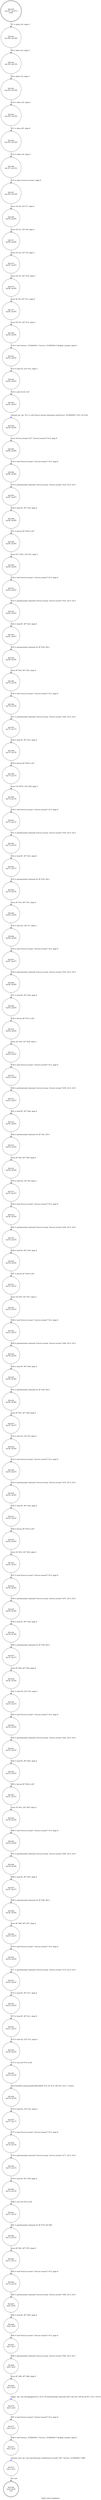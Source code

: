 digraph rdpdr_send_completion {
label="rdpdr_send_completion"
51358 [label="N51358\n(rp:0, ep:0)\nexit", shape="doublecircle"]
51359 [label="N51359\n(rp:107, ep:107)\nentry", shape="doublecircle"]
51359 -> 51361 [label="%7 = alloca i32, align 4"]
51361 [label="N51361\n(rp:106, ep:106)", shape="circle"]
51361 -> 51362 [label="%8 = alloca i32, align 4"]
51362 [label="N51362\n(rp:105, ep:105)", shape="circle"]
51362 -> 51363 [label="%9 = alloca i32, align 4"]
51363 [label="N51363\n(rp:104, ep:104)", shape="circle"]
51363 -> 51364 [label="%10 = alloca i32, align 4"]
51364 [label="N51364\n(rp:103, ep:103)", shape="circle"]
51364 -> 51365 [label="%11 = alloca i8*, align 8"]
51365 [label="N51365\n(rp:102, ep:102)", shape="circle"]
51365 -> 51366 [label="%12 = alloca i32, align 4"]
51366 [label="N51366\n(rp:101, ep:101)", shape="circle"]
51366 -> 51367 [label="%13 = alloca %struct.stream*, align 8"]
51367 [label="N51367\n(rp:100, ep:100)", shape="circle"]
51367 -> 51369 [label="store i32 %0, i32* %7, align 4"]
51369 [label="N51369\n(rp:99, ep:99)", shape="circle"]
51369 -> 51371 [label="store i32 %1, i32* %8, align 4"]
51371 [label="N51371\n(rp:98, ep:98)", shape="circle"]
51371 -> 51373 [label="store i32 %2, i32* %9, align 4"]
51373 [label="N51373\n(rp:97, ep:97)", shape="circle"]
51373 -> 51375 [label="store i32 %3, i32* %10, align 4"]
51375 [label="N51375\n(rp:96, ep:96)", shape="circle"]
51375 -> 51377 [label="store i8* %4, i8** %11, align 8"]
51377 [label="N51377\n(rp:95, ep:95)", shape="circle"]
51377 -> 51380 [label="store i32 %5, i32* %12, align 4"]
51380 [label="N51380\n(rp:94, ep:94)", shape="circle"]
51380 -> 51381 [label="%14 = load %struct._VCHANNEL*, %struct._VCHANNEL** @rdpdr_channel, align 8"]
51381 [label="N51381\n(rp:93, ep:93)", shape="circle"]
51381 -> 51382 [label="%15 = load i32, i32* %12, align 4"]
51382 [label="N51382\n(rp:92, ep:92)", shape="circle"]
51382 -> 51383 [label="%16 = add i32 20, %15"]
51383 [label="N51383\n(rp:91, ep:91)", shape="circle"]
51383 -> 51384 [label="channel_init --@-- %17 = call %struct.stream* @channel_init(%struct._VCHANNEL* %14, i32 %16)", style="dashed", color="blue"]
51384 [label="N51384\n(rp:90, ep:90)", shape="circle"]
51384 -> 51385 [label="store %struct.stream* %17, %struct.stream** %13, align 8"]
51385 [label="N51385\n(rp:89, ep:89)", shape="circle"]
51385 -> 51386 [label="%18 = load %struct.stream*, %struct.stream** %13, align 8"]
51386 [label="N51386\n(rp:88, ep:88)", shape="circle"]
51386 -> 51387 [label="%19 = getelementptr inbounds %struct.stream, %struct.stream* %18, i32 0, i32 0"]
51387 [label="N51387\n(rp:87, ep:87)", shape="circle"]
51387 -> 51388 [label="%20 = load i8*, i8** %19, align 8"]
51388 [label="N51388\n(rp:86, ep:86)", shape="circle"]
51388 -> 51389 [label="%21 = bitcast i8* %20 to i16*"]
51389 [label="N51389\n(rp:85, ep:85)", shape="circle"]
51389 -> 51390 [label="store i16 17522, i16* %21, align 2"]
51390 [label="N51390\n(rp:84, ep:84)", shape="circle"]
51390 -> 51391 [label="%22 = load %struct.stream*, %struct.stream** %13, align 8"]
51391 [label="N51391\n(rp:83, ep:83)", shape="circle"]
51391 -> 51392 [label="%23 = getelementptr inbounds %struct.stream, %struct.stream* %22, i32 0, i32 0"]
51392 [label="N51392\n(rp:82, ep:82)", shape="circle"]
51392 -> 51393 [label="%24 = load i8*, i8** %23, align 8"]
51393 [label="N51393\n(rp:81, ep:81)", shape="circle"]
51393 -> 51394 [label="%25 = getelementptr inbounds i8, i8* %24, i64 2"]
51394 [label="N51394\n(rp:80, ep:80)", shape="circle"]
51394 -> 51395 [label="store i8* %25, i8** %23, align 8"]
51395 [label="N51395\n(rp:79, ep:79)", shape="circle"]
51395 -> 51396 [label="%26 = load %struct.stream*, %struct.stream** %13, align 8"]
51396 [label="N51396\n(rp:78, ep:78)", shape="circle"]
51396 -> 51397 [label="%27 = getelementptr inbounds %struct.stream, %struct.stream* %26, i32 0, i32 0"]
51397 [label="N51397\n(rp:77, ep:77)", shape="circle"]
51397 -> 51398 [label="%28 = load i8*, i8** %27, align 8"]
51398 [label="N51398\n(rp:76, ep:76)", shape="circle"]
51398 -> 51399 [label="%29 = bitcast i8* %28 to i16*"]
51399 [label="N51399\n(rp:75, ep:75)", shape="circle"]
51399 -> 51400 [label="store i16 18755, i16* %29, align 2"]
51400 [label="N51400\n(rp:74, ep:74)", shape="circle"]
51400 -> 51401 [label="%30 = load %struct.stream*, %struct.stream** %13, align 8"]
51401 [label="N51401\n(rp:73, ep:73)", shape="circle"]
51401 -> 51402 [label="%31 = getelementptr inbounds %struct.stream, %struct.stream* %30, i32 0, i32 0"]
51402 [label="N51402\n(rp:72, ep:72)", shape="circle"]
51402 -> 51403 [label="%32 = load i8*, i8** %31, align 8"]
51403 [label="N51403\n(rp:71, ep:71)", shape="circle"]
51403 -> 51404 [label="%33 = getelementptr inbounds i8, i8* %32, i64 2"]
51404 [label="N51404\n(rp:70, ep:70)", shape="circle"]
51404 -> 51405 [label="store i8* %33, i8** %31, align 8"]
51405 [label="N51405\n(rp:69, ep:69)", shape="circle"]
51405 -> 51406 [label="%34 = load i32, i32* %7, align 4"]
51406 [label="N51406\n(rp:68, ep:68)", shape="circle"]
51406 -> 51407 [label="%35 = load %struct.stream*, %struct.stream** %13, align 8"]
51407 [label="N51407\n(rp:67, ep:67)", shape="circle"]
51407 -> 51408 [label="%36 = getelementptr inbounds %struct.stream, %struct.stream* %35, i32 0, i32 0"]
51408 [label="N51408\n(rp:66, ep:66)", shape="circle"]
51408 -> 51409 [label="%37 = load i8*, i8** %36, align 8"]
51409 [label="N51409\n(rp:65, ep:65)", shape="circle"]
51409 -> 51410 [label="%38 = bitcast i8* %37 to i32*"]
51410 [label="N51410\n(rp:64, ep:64)", shape="circle"]
51410 -> 51411 [label="store i32 %34, i32* %38, align 4"]
51411 [label="N51411\n(rp:63, ep:63)", shape="circle"]
51411 -> 51412 [label="%39 = load %struct.stream*, %struct.stream** %13, align 8"]
51412 [label="N51412\n(rp:62, ep:62)", shape="circle"]
51412 -> 51413 [label="%40 = getelementptr inbounds %struct.stream, %struct.stream* %39, i32 0, i32 0"]
51413 [label="N51413\n(rp:61, ep:61)", shape="circle"]
51413 -> 51414 [label="%41 = load i8*, i8** %40, align 8"]
51414 [label="N51414\n(rp:60, ep:60)", shape="circle"]
51414 -> 51415 [label="%42 = getelementptr inbounds i8, i8* %41, i64 4"]
51415 [label="N51415\n(rp:59, ep:59)", shape="circle"]
51415 -> 51416 [label="store i8* %42, i8** %40, align 8"]
51416 [label="N51416\n(rp:58, ep:58)", shape="circle"]
51416 -> 51417 [label="%43 = load i32, i32* %8, align 4"]
51417 [label="N51417\n(rp:57, ep:57)", shape="circle"]
51417 -> 51418 [label="%44 = load %struct.stream*, %struct.stream** %13, align 8"]
51418 [label="N51418\n(rp:56, ep:56)", shape="circle"]
51418 -> 51419 [label="%45 = getelementptr inbounds %struct.stream, %struct.stream* %44, i32 0, i32 0"]
51419 [label="N51419\n(rp:55, ep:55)", shape="circle"]
51419 -> 51420 [label="%46 = load i8*, i8** %45, align 8"]
51420 [label="N51420\n(rp:54, ep:54)", shape="circle"]
51420 -> 51421 [label="%47 = bitcast i8* %46 to i32*"]
51421 [label="N51421\n(rp:53, ep:53)", shape="circle"]
51421 -> 51422 [label="store i32 %43, i32* %47, align 4"]
51422 [label="N51422\n(rp:52, ep:52)", shape="circle"]
51422 -> 51423 [label="%48 = load %struct.stream*, %struct.stream** %13, align 8"]
51423 [label="N51423\n(rp:51, ep:51)", shape="circle"]
51423 -> 51424 [label="%49 = getelementptr inbounds %struct.stream, %struct.stream* %48, i32 0, i32 0"]
51424 [label="N51424\n(rp:50, ep:50)", shape="circle"]
51424 -> 51425 [label="%50 = load i8*, i8** %49, align 8"]
51425 [label="N51425\n(rp:49, ep:49)", shape="circle"]
51425 -> 51426 [label="%51 = getelementptr inbounds i8, i8* %50, i64 4"]
51426 [label="N51426\n(rp:48, ep:48)", shape="circle"]
51426 -> 51427 [label="store i8* %51, i8** %49, align 8"]
51427 [label="N51427\n(rp:47, ep:47)", shape="circle"]
51427 -> 51428 [label="%52 = load i32, i32* %9, align 4"]
51428 [label="N51428\n(rp:46, ep:46)", shape="circle"]
51428 -> 51429 [label="%53 = load %struct.stream*, %struct.stream** %13, align 8"]
51429 [label="N51429\n(rp:45, ep:45)", shape="circle"]
51429 -> 51430 [label="%54 = getelementptr inbounds %struct.stream, %struct.stream* %53, i32 0, i32 0"]
51430 [label="N51430\n(rp:44, ep:44)", shape="circle"]
51430 -> 51431 [label="%55 = load i8*, i8** %54, align 8"]
51431 [label="N51431\n(rp:43, ep:43)", shape="circle"]
51431 -> 51432 [label="%56 = bitcast i8* %55 to i32*"]
51432 [label="N51432\n(rp:42, ep:42)", shape="circle"]
51432 -> 51433 [label="store i32 %52, i32* %56, align 4"]
51433 [label="N51433\n(rp:41, ep:41)", shape="circle"]
51433 -> 51434 [label="%57 = load %struct.stream*, %struct.stream** %13, align 8"]
51434 [label="N51434\n(rp:40, ep:40)", shape="circle"]
51434 -> 51435 [label="%58 = getelementptr inbounds %struct.stream, %struct.stream* %57, i32 0, i32 0"]
51435 [label="N51435\n(rp:39, ep:39)", shape="circle"]
51435 -> 51436 [label="%59 = load i8*, i8** %58, align 8"]
51436 [label="N51436\n(rp:38, ep:38)", shape="circle"]
51436 -> 51437 [label="%60 = getelementptr inbounds i8, i8* %59, i64 4"]
51437 [label="N51437\n(rp:37, ep:37)", shape="circle"]
51437 -> 51438 [label="store i8* %60, i8** %58, align 8"]
51438 [label="N51438\n(rp:36, ep:36)", shape="circle"]
51438 -> 51439 [label="%61 = load i32, i32* %10, align 4"]
51439 [label="N51439\n(rp:35, ep:35)", shape="circle"]
51439 -> 51440 [label="%62 = load %struct.stream*, %struct.stream** %13, align 8"]
51440 [label="N51440\n(rp:34, ep:34)", shape="circle"]
51440 -> 51441 [label="%63 = getelementptr inbounds %struct.stream, %struct.stream* %62, i32 0, i32 0"]
51441 [label="N51441\n(rp:33, ep:33)", shape="circle"]
51441 -> 51442 [label="%64 = load i8*, i8** %63, align 8"]
51442 [label="N51442\n(rp:32, ep:32)", shape="circle"]
51442 -> 51443 [label="%65 = bitcast i8* %64 to i32*"]
51443 [label="N51443\n(rp:31, ep:31)", shape="circle"]
51443 -> 51444 [label="store i32 %61, i32* %65, align 4"]
51444 [label="N51444\n(rp:30, ep:30)", shape="circle"]
51444 -> 51445 [label="%66 = load %struct.stream*, %struct.stream** %13, align 8"]
51445 [label="N51445\n(rp:29, ep:29)", shape="circle"]
51445 -> 51446 [label="%67 = getelementptr inbounds %struct.stream, %struct.stream* %66, i32 0, i32 0"]
51446 [label="N51446\n(rp:28, ep:28)", shape="circle"]
51446 -> 51447 [label="%68 = load i8*, i8** %67, align 8"]
51447 [label="N51447\n(rp:27, ep:27)", shape="circle"]
51447 -> 51448 [label="%69 = getelementptr inbounds i8, i8* %68, i64 4"]
51448 [label="N51448\n(rp:26, ep:26)", shape="circle"]
51448 -> 51449 [label="store i8* %69, i8** %67, align 8"]
51449 [label="N51449\n(rp:25, ep:25)", shape="circle"]
51449 -> 51450 [label="%70 = load %struct.stream*, %struct.stream** %13, align 8"]
51450 [label="N51450\n(rp:24, ep:24)", shape="circle"]
51450 -> 51451 [label="%71 = getelementptr inbounds %struct.stream, %struct.stream* %70, i32 0, i32 0"]
51451 [label="N51451\n(rp:23, ep:23)", shape="circle"]
51451 -> 51452 [label="%72 = load i8*, i8** %71, align 8"]
51452 [label="N51452\n(rp:22, ep:22)", shape="circle"]
51452 -> 51453 [label="%73 = load i8*, i8** %11, align 8"]
51453 [label="N51453\n(rp:21, ep:21)", shape="circle"]
51453 -> 51454 [label="%74 = load i32, i32* %12, align 4"]
51454 [label="N51454\n(rp:20, ep:20)", shape="circle"]
51454 -> 51455 [label="%75 = zext i32 %74 to i64"]
51455 [label="N51455\n(rp:19, ep:19)", shape="circle"]
51455 -> 51456 [label="call void @llvm.memcpy.p0i8.p0i8.i64(i8* %72, i8* %73, i64 %75, i32 1, i1 false)"]
51456 [label="N51456\n(rp:18, ep:18)", shape="circle"]
51456 -> 51457 [label="%76 = load i32, i32* %12, align 4"]
51457 [label="N51457\n(rp:17, ep:17)", shape="circle"]
51457 -> 51458 [label="%77 = load %struct.stream*, %struct.stream** %13, align 8"]
51458 [label="N51458\n(rp:16, ep:16)", shape="circle"]
51458 -> 51459 [label="%78 = getelementptr inbounds %struct.stream, %struct.stream* %77, i32 0, i32 0"]
51459 [label="N51459\n(rp:15, ep:15)", shape="circle"]
51459 -> 51460 [label="%79 = load i8*, i8** %78, align 8"]
51460 [label="N51460\n(rp:14, ep:14)", shape="circle"]
51460 -> 51461 [label="%80 = zext i32 %76 to i64"]
51461 [label="N51461\n(rp:13, ep:13)", shape="circle"]
51461 -> 51462 [label="%81 = getelementptr inbounds i8, i8* %79, i64 %80"]
51462 [label="N51462\n(rp:12, ep:12)", shape="circle"]
51462 -> 51463 [label="store i8* %81, i8** %78, align 8"]
51463 [label="N51463\n(rp:11, ep:11)", shape="circle"]
51463 -> 51464 [label="%82 = load %struct.stream*, %struct.stream** %13, align 8"]
51464 [label="N51464\n(rp:10, ep:10)", shape="circle"]
51464 -> 51465 [label="%83 = getelementptr inbounds %struct.stream, %struct.stream* %82, i32 0, i32 0"]
51465 [label="N51465\n(rp:9, ep:9)", shape="circle"]
51465 -> 51466 [label="%84 = load i8*, i8** %83, align 8"]
51466 [label="N51466\n(rp:8, ep:8)", shape="circle"]
51466 -> 51467 [label="%85 = load %struct.stream*, %struct.stream** %13, align 8"]
51467 [label="N51467\n(rp:7, ep:7)", shape="circle"]
51467 -> 51468 [label="%86 = getelementptr inbounds %struct.stream, %struct.stream* %85, i32 0, i32 1"]
51468 [label="N51468\n(rp:6, ep:6)", shape="circle"]
51468 -> 51469 [label="store i8* %84, i8** %86, align 8"]
51469 [label="N51469\n(rp:5, ep:5)", shape="circle"]
51469 -> 51470 [label="logger --@-- call void @logger(i32 4, i32 0, i8* getelementptr inbounds ([24 x i8], [24 x i8]* @.str.831, i32 0, i32 0))", style="dashed", color="blue"]
51470 [label="N51470\n(rp:4, ep:4)", shape="circle"]
51470 -> 51471 [label="%87 = load %struct.stream*, %struct.stream** %13, align 8"]
51471 [label="N51471\n(rp:3, ep:3)", shape="circle"]
51471 -> 51472 [label="%88 = load %struct._VCHANNEL*, %struct._VCHANNEL** @rdpdr_channel, align 8"]
51472 [label="N51472\n(rp:2, ep:2)", shape="circle"]
51472 -> 51473 [label="channel_send --@-- call void @channel_send(%struct.stream* %87, %struct._VCHANNEL* %88)", style="dashed", color="blue"]
51473 [label="N51473\n(rp:1, ep:1)", shape="circle"]
51473 -> 51358 [label="ret void"]
}
